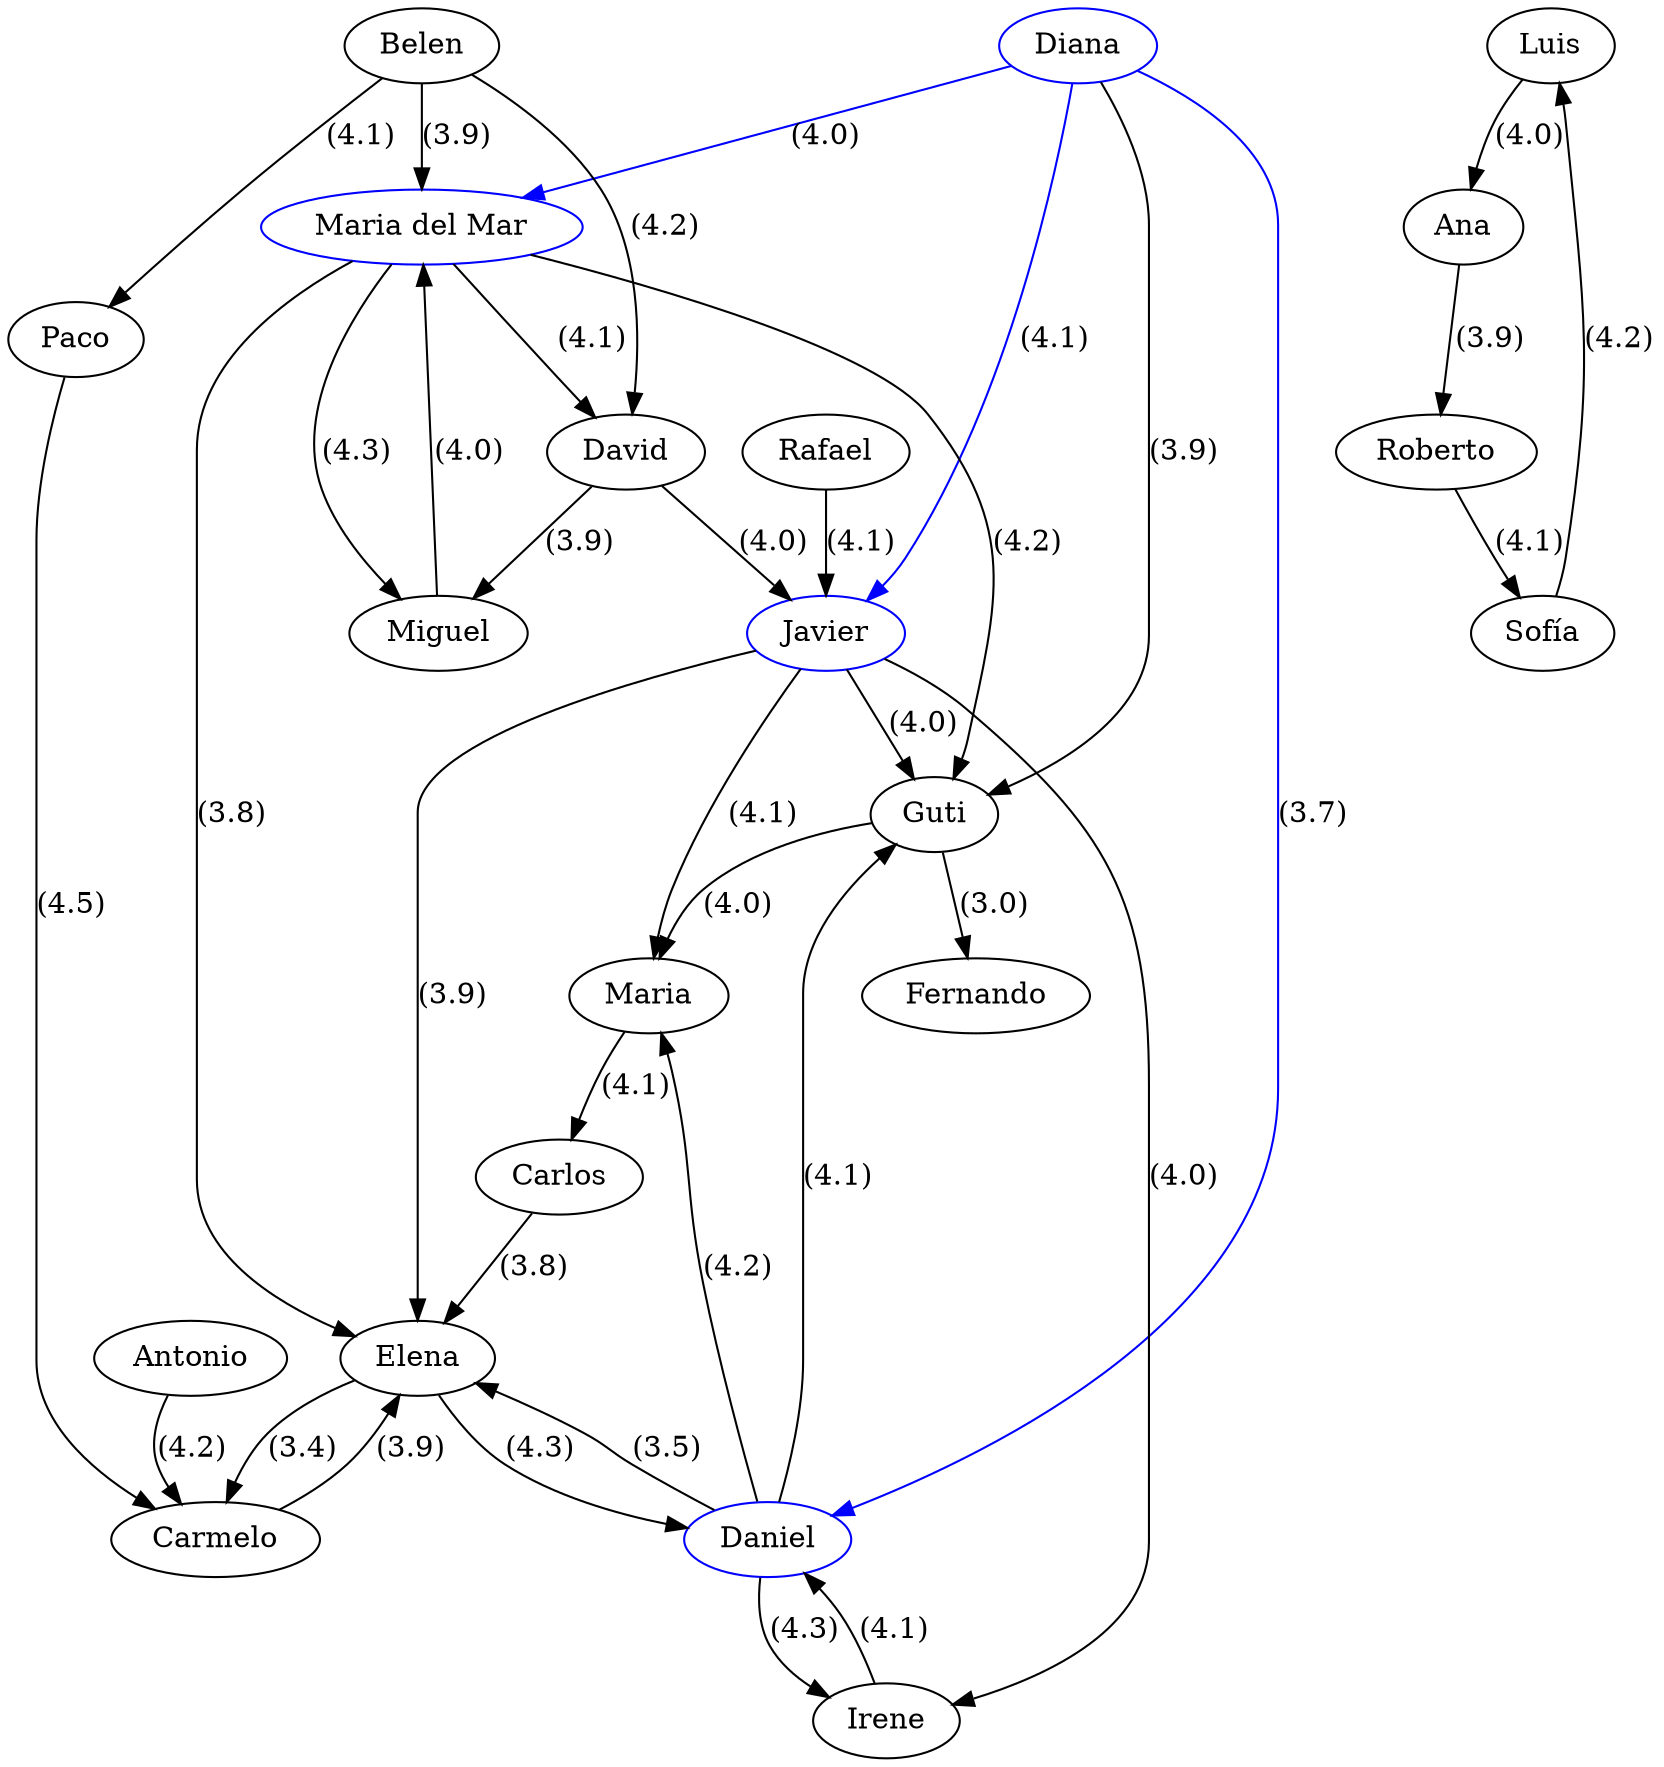strict digraph G {
  1 [ color="blue" label="Diana" ];
  2 [ label="Guti" ];
  3 [ label="David" ];
  4 [ label="Miguel" ];
  5 [ label="Belen" ];
  6 [ label="Rafael" ];
  7 [ label="Paco" ];
  8 [ label="Elena" ];
  9 [ label="Fernando" ];
  10 [ label="Irene" ];
  11 [ label="Antonio" ];
  12 [ label="Maria" ];
  13 [ label="Carlos" ];
  14 [ color="blue" label="Daniel" ];
  15 [ color="blue" label="Javier" ];
  16 [ color="blue" label="Maria del Mar" ];
  17 [ label="Carmelo" ];
  18 [ label="Luis" ];
  19 [ label="Ana" ];
  20 [ label="Roberto" ];
  21 [ label="Sofía" ];
  1 -> 2 [ label="(3.9)" ];
  1 -> 14 [ color="blue" label="(3.7)" ];
  1 -> 15 [ color="blue" label="(4.1)" ];
  1 -> 16 [ color="blue" label="(4.0)" ];
  14 -> 2 [ label="(4.1)" ];
  14 -> 8 [ label="(3.5)" ];
  14 -> 12 [ label="(4.2)" ];
  14 -> 10 [ label="(4.3)" ];
  15 -> 2 [ label="(4.0)" ];
  15 -> 8 [ label="(3.9)" ];
  15 -> 12 [ label="(4.1)" ];
  15 -> 10 [ label="(4.0)" ];
  16 -> 2 [ label="(4.2)" ];
  16 -> 8 [ label="(3.8)" ];
  16 -> 3 [ label="(4.1)" ];
  16 -> 4 [ label="(4.3)" ];
  13 -> 8 [ label="(3.8)" ];
  17 -> 8 [ label="(3.9)" ];
  3 -> 15 [ label="(4.0)" ];
  5 -> 16 [ label="(3.9)" ];
  10 -> 14 [ label="(4.1)" ];
  2 -> 12 [ label="(4.0)" ];
  11 -> 17 [ label="(4.2)" ];
  2 -> 9 [ label="(3.0)" ];
  3 -> 4 [ label="(3.9)" ];
  4 -> 16 [ label="(4.0)" ];
  5 -> 7 [ label="(4.1)" ];
  6 -> 15 [ label="(4.1)" ];
  8 -> 14 [ label="(4.3)" ];
  5 -> 3 [ label="(4.2)" ];
  7 -> 17 [ label="(4.5)" ];
  12 -> 13 [ label="(4.1)" ];
  8 -> 17 [ label="(3.4)" ];
  18 -> 19 [ label="(4.0)" ];
  19 -> 20 [ label="(3.9)" ];
  20 -> 21 [ label="(4.1)" ];
  21 -> 18 [ label="(4.2)" ];
}
